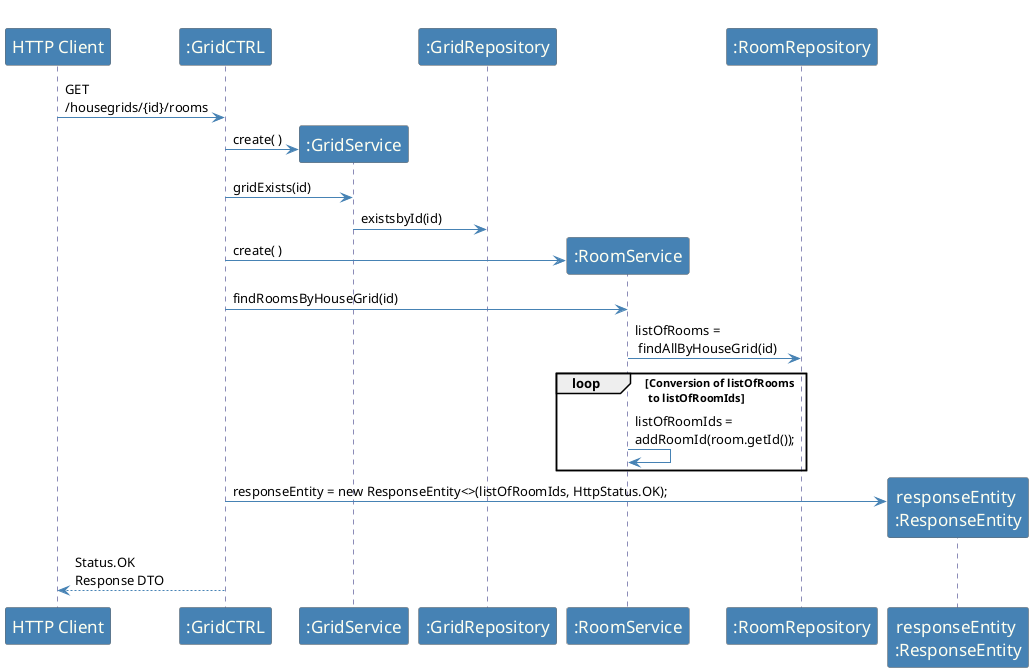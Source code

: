 @startuml

skinparam sequence {
	ArrowColor SteelBlue
	ActorBorderColor Dimgray
	LifeLineBorderColor MidnightBlue
	LifeLineBackgroundColor #A9DCDF

	ParticipantBorderColor Dimgray
	ParticipantBackgroundColor SteelBlue
	ParticipantFontName Calibri Bold
	ParticipantFontSize 17
	ParticipantFontColor Ivory

	ActorBackgroundColor SteelBlue
	ActorFontColor MidnightBlue
	ActorFontSize 17
	ActorFontName Aapex
}

skinparam note {
BorderColor SteelBlue
}

"HTTP Client" -> ":GridCTRL": GET \n/housegrids/{id}/rooms

create ":GridService"
":GridCTRL" -> ":GridService" : create( )
":GridCTRL" -> ":GridService" : gridExists(id)

":GridService" -> ":GridRepository" : existsbyId(id)

create ":RoomService"
":GridCTRL" -> ":RoomService" : create( )
":GridCTRL" -> ":RoomService" : findRoomsByHouseGrid(id)

":RoomService" -> ":RoomRepository" : listOfRooms =\n findAllByHouseGrid(id)

loop  Conversion of listOfRooms\n to listOfRoomIds
":RoomService" -> ":RoomService": listOfRoomIds = \naddRoomId(room.getId());
end
create "responseEntity \n:ResponseEntity"
":GridCTRL" ->  "responseEntity \n:ResponseEntity": responseEntity = new ResponseEntity<>(listOfRoomIds, HttpStatus.OK);

":GridCTRL" --> "HTTP Client" : Status.OK \nResponse DTO
@enduml